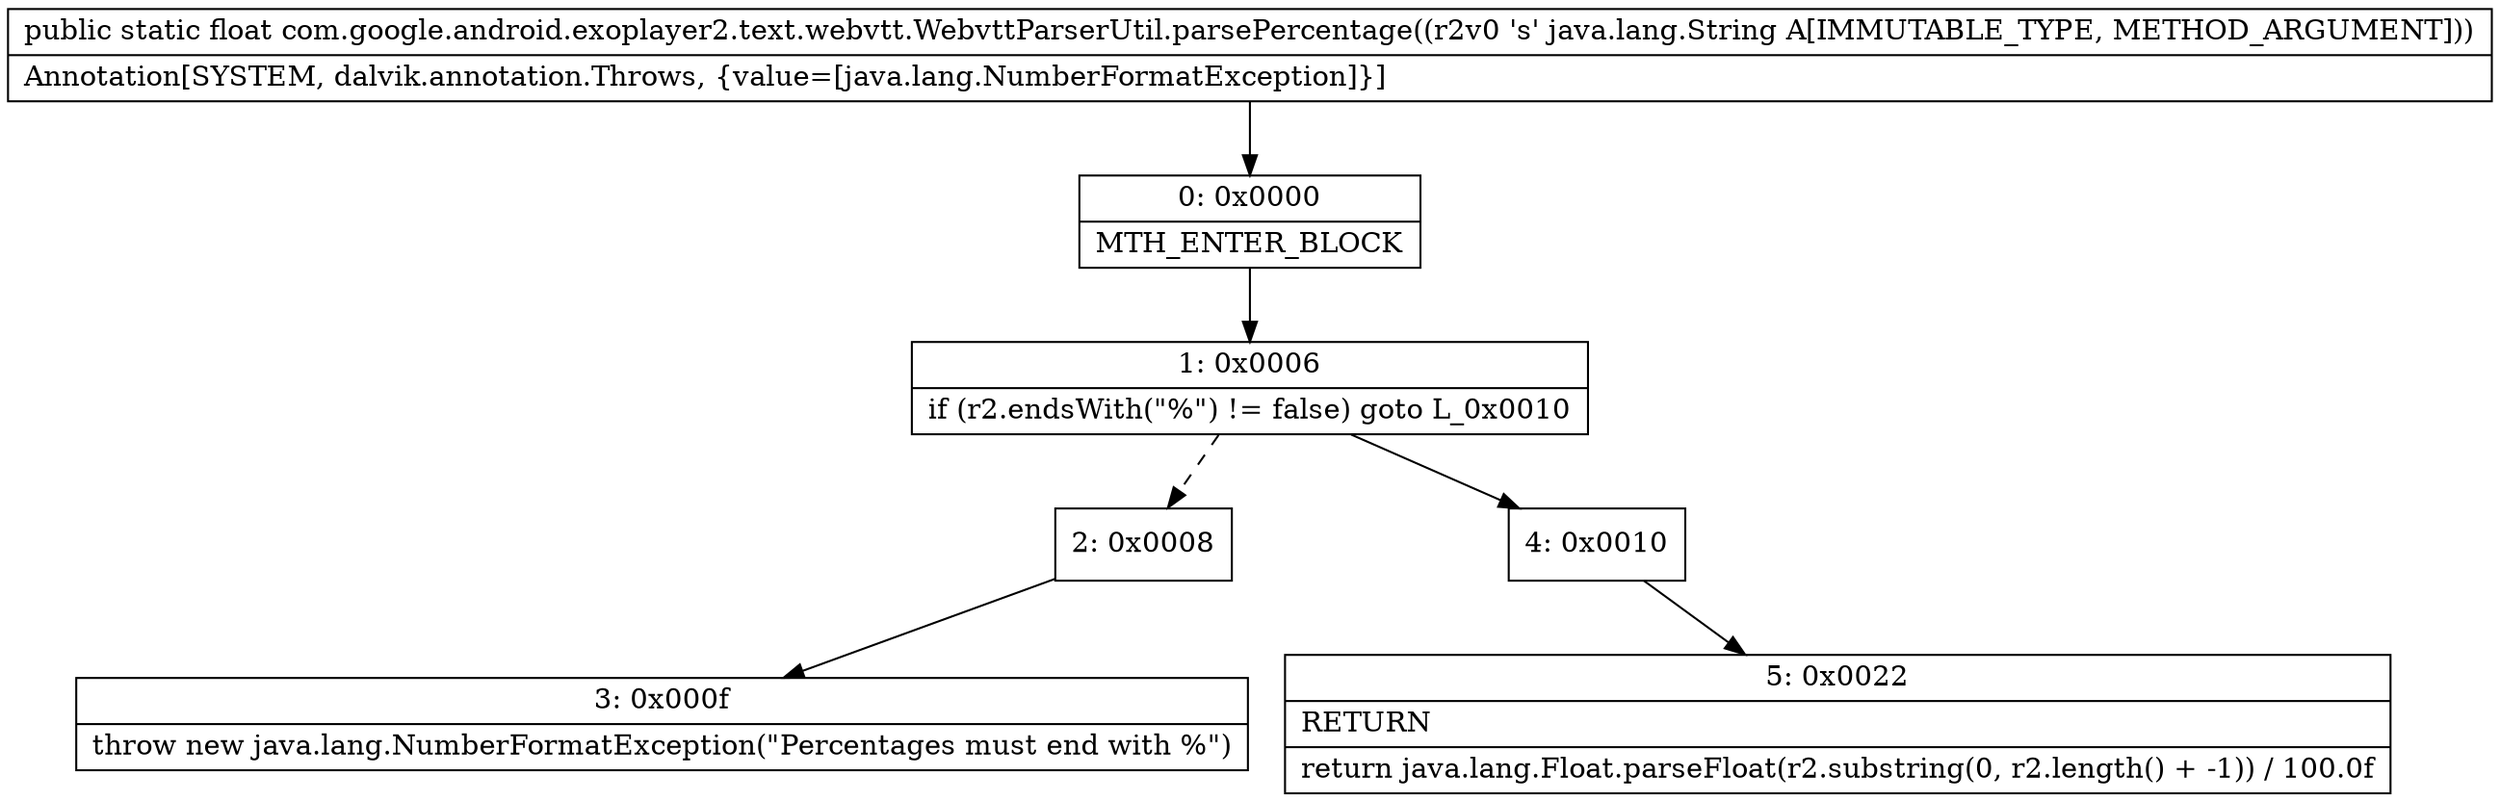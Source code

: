 digraph "CFG forcom.google.android.exoplayer2.text.webvtt.WebvttParserUtil.parsePercentage(Ljava\/lang\/String;)F" {
Node_0 [shape=record,label="{0\:\ 0x0000|MTH_ENTER_BLOCK\l}"];
Node_1 [shape=record,label="{1\:\ 0x0006|if (r2.endsWith(\"%\") != false) goto L_0x0010\l}"];
Node_2 [shape=record,label="{2\:\ 0x0008}"];
Node_3 [shape=record,label="{3\:\ 0x000f|throw new java.lang.NumberFormatException(\"Percentages must end with %\")\l}"];
Node_4 [shape=record,label="{4\:\ 0x0010}"];
Node_5 [shape=record,label="{5\:\ 0x0022|RETURN\l|return java.lang.Float.parseFloat(r2.substring(0, r2.length() + \-1)) \/ 100.0f\l}"];
MethodNode[shape=record,label="{public static float com.google.android.exoplayer2.text.webvtt.WebvttParserUtil.parsePercentage((r2v0 's' java.lang.String A[IMMUTABLE_TYPE, METHOD_ARGUMENT]))  | Annotation[SYSTEM, dalvik.annotation.Throws, \{value=[java.lang.NumberFormatException]\}]\l}"];
MethodNode -> Node_0;
Node_0 -> Node_1;
Node_1 -> Node_2[style=dashed];
Node_1 -> Node_4;
Node_2 -> Node_3;
Node_4 -> Node_5;
}

